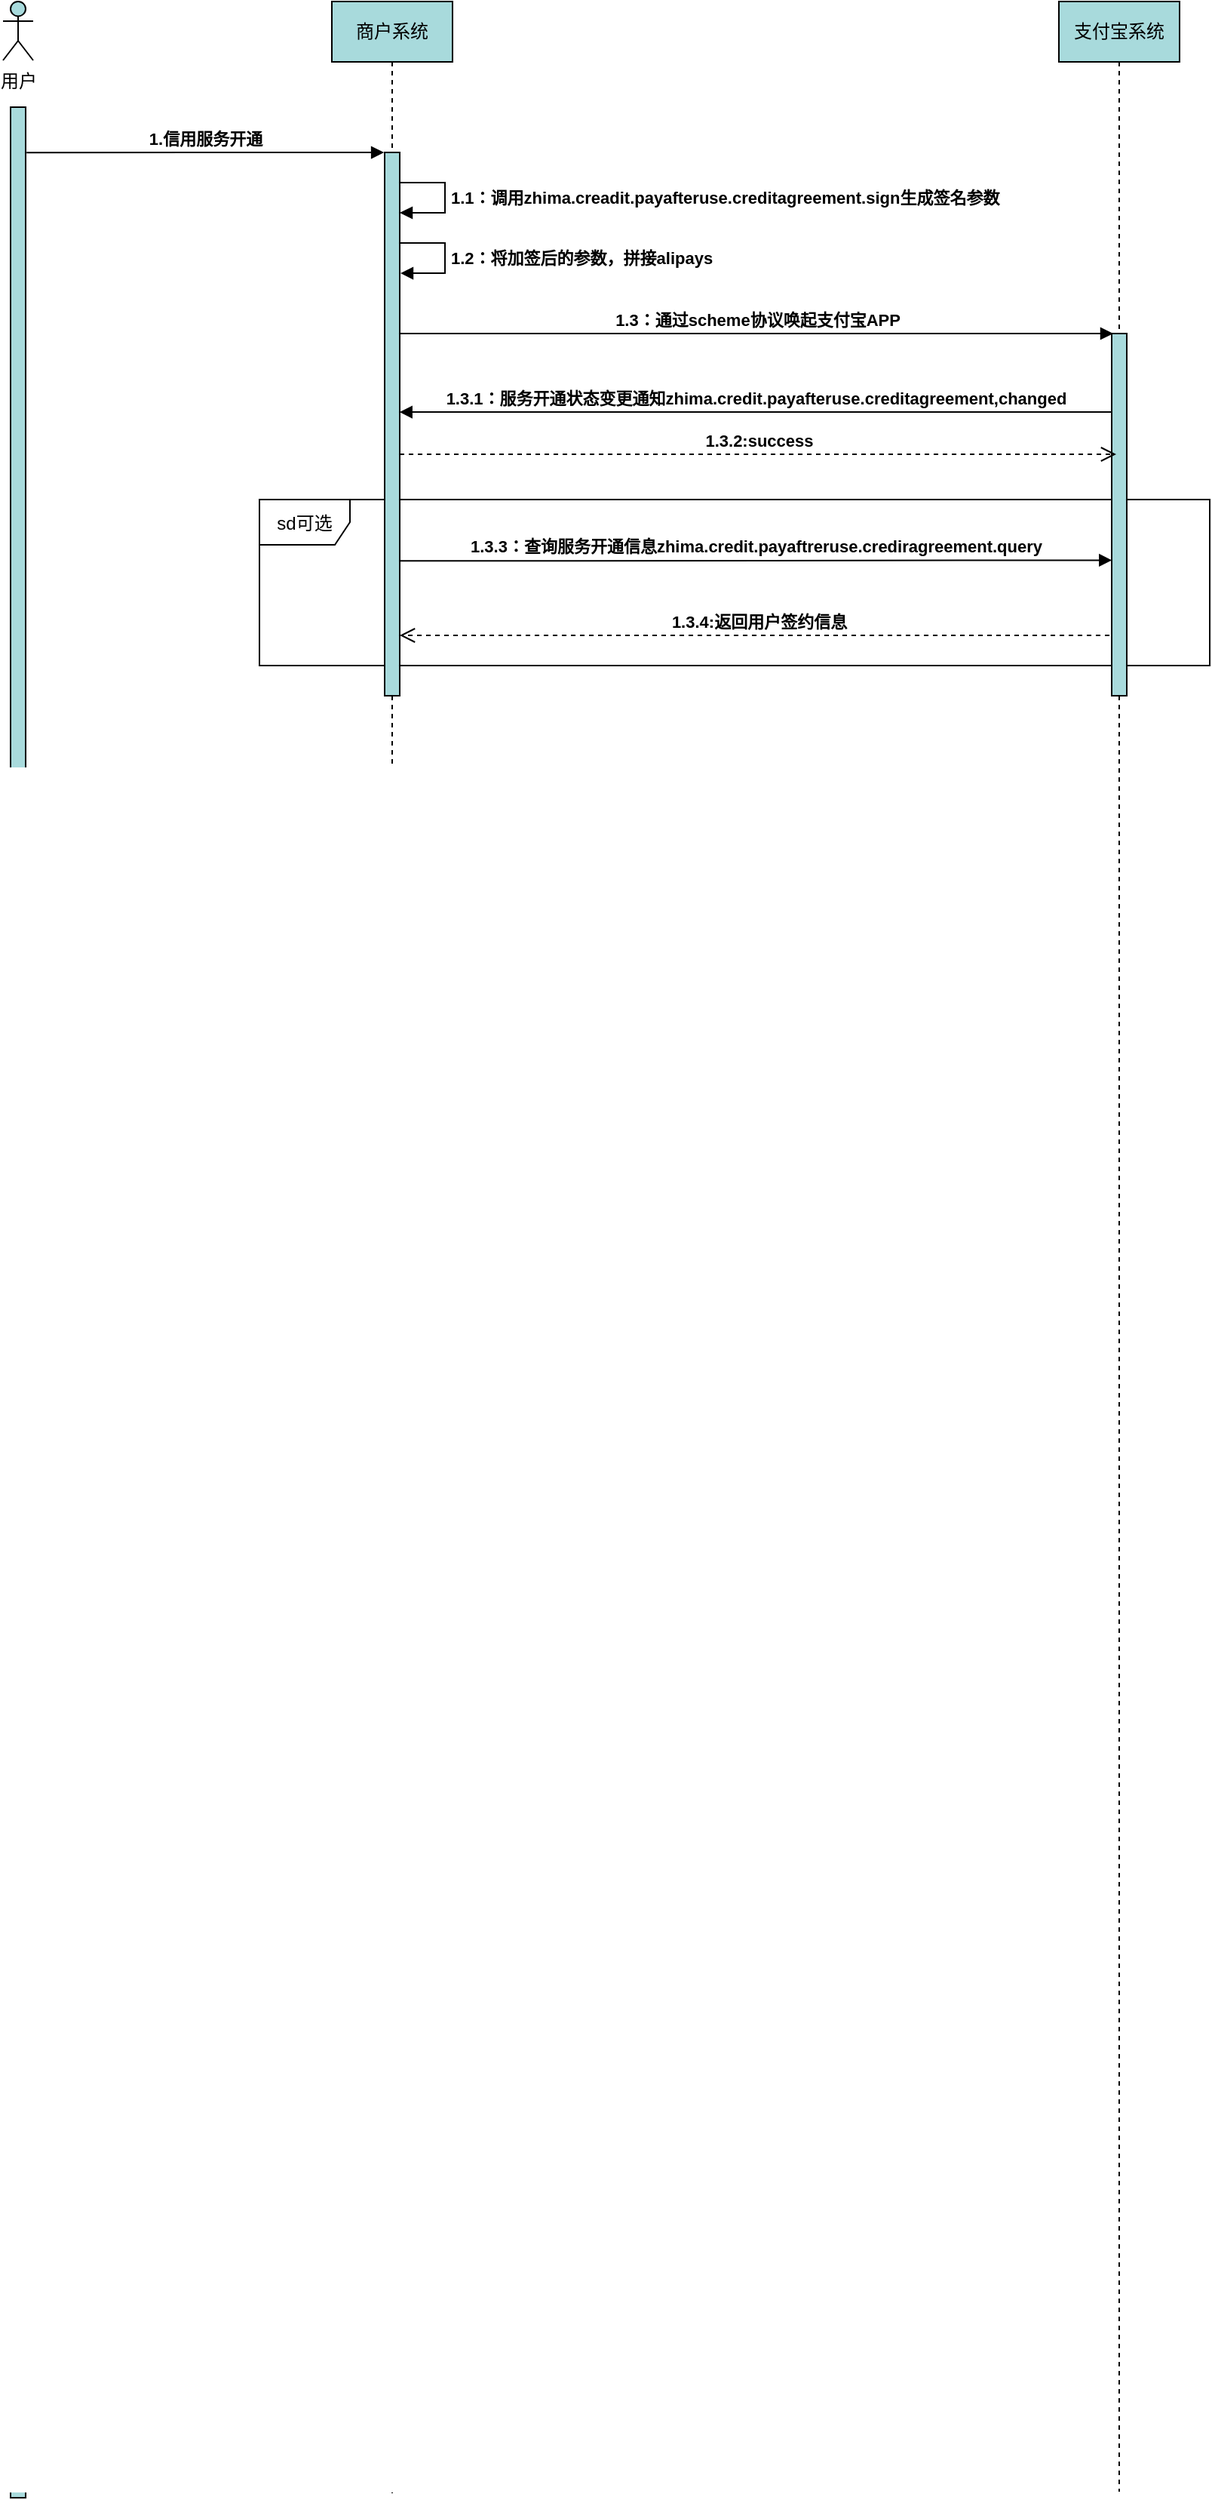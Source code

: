 <mxfile version="15.7.0" type="github">
  <diagram id="NNu7Qqi8fQLkxbBvYigO" name="Page-1">
    <mxGraphModel dx="1038" dy="491" grid="0" gridSize="10" guides="0" tooltips="1" connect="0" arrows="0" fold="1" page="0" pageScale="1" pageWidth="827" pageHeight="1169" background="none" math="0" shadow="0">
      <root>
        <mxCell id="0" />
        <mxCell id="1" parent="0" />
        <mxCell id="yh_d9Q_ebxUex5tZDsZk-33" value="sd可选" style="shape=umlFrame;fillColor=none;strokeColor=default;fontColor=#000000;rounded=0;labelBackgroundColor=none;labelBorderColor=none;" vertex="1" parent="1">
          <mxGeometry x="250" y="370" width="630" height="110" as="geometry" />
        </mxCell>
        <mxCell id="yh_d9Q_ebxUex5tZDsZk-32" value="1.3.4:返回用户签约信息" style="html=1;verticalAlign=bottom;endArrow=open;dashed=1;endSize=8;strokeColor=default;fontColor=#000000;labelBackgroundColor=none;rounded=0;fontStyle=1;" edge="1" parent="1" source="yh_d9Q_ebxUex5tZDsZk-13" target="yh_d9Q_ebxUex5tZDsZk-15">
          <mxGeometry x="0.003" relative="1" as="geometry">
            <mxPoint x="810" y="451" as="sourcePoint" />
            <mxPoint x="340" y="451.3" as="targetPoint" />
            <mxPoint as="offset" />
            <Array as="points">
              <mxPoint x="430" y="460" />
            </Array>
          </mxGeometry>
        </mxCell>
        <mxCell id="yh_d9Q_ebxUex5tZDsZk-1" value="用户" style="shape=umlActor;verticalLabelPosition=bottom;verticalAlign=top;html=1;fillColor=#A8DADC;strokeColor=default;fontColor=#000000;rounded=0;" vertex="1" parent="1">
          <mxGeometry x="80" y="40" width="20" height="39" as="geometry" />
        </mxCell>
        <mxCell id="yh_d9Q_ebxUex5tZDsZk-8" value="" style="whiteSpace=wrap;html=1;fillColor=#A8DADC;strokeColor=default;fontColor=#1D3557;rounded=0;" vertex="1" parent="1">
          <mxGeometry x="85" y="110" width="10" height="1584" as="geometry" />
        </mxCell>
        <mxCell id="yh_d9Q_ebxUex5tZDsZk-11" value="商户系统" style="shape=umlLifeline;perimeter=lifelinePerimeter;whiteSpace=wrap;html=1;container=1;collapsible=0;recursiveResize=0;outlineConnect=0;size=40;fillColor=#A8DADC;strokeColor=default;fontColor=#000000;rounded=0;" vertex="1" parent="1">
          <mxGeometry x="298" y="40" width="80" height="1651" as="geometry" />
        </mxCell>
        <mxCell id="yh_d9Q_ebxUex5tZDsZk-15" value="" style="html=1;points=[];perimeter=orthogonalPerimeter;fillColor=#A8DADC;strokeColor=default;fontColor=#1D3557;rounded=0;" vertex="1" parent="yh_d9Q_ebxUex5tZDsZk-11">
          <mxGeometry x="35" y="100" width="10" height="360" as="geometry" />
        </mxCell>
        <mxCell id="yh_d9Q_ebxUex5tZDsZk-19" value="1.1：调用zhima.creadit.payafteruse.creditagreement.sign生成签名参数" style="edgeStyle=orthogonalEdgeStyle;html=1;align=left;spacingLeft=2;endArrow=block;strokeColor=default;fontColor=default;labelBackgroundColor=none;rounded=0;fontStyle=1;" edge="1" parent="yh_d9Q_ebxUex5tZDsZk-11">
          <mxGeometry relative="1" as="geometry">
            <mxPoint x="45" y="120" as="sourcePoint" />
            <Array as="points">
              <mxPoint x="75" y="120" />
              <mxPoint x="75" y="140" />
              <mxPoint x="45" y="140" />
            </Array>
            <mxPoint x="45" y="140" as="targetPoint" />
          </mxGeometry>
        </mxCell>
        <mxCell id="yh_d9Q_ebxUex5tZDsZk-20" value="1.2：将加签后的参数，拼接alipays" style="edgeStyle=orthogonalEdgeStyle;html=1;align=left;spacingLeft=2;endArrow=block;entryX=1.048;entryY=0.182;entryDx=0;entryDy=0;entryPerimeter=0;strokeColor=default;fontColor=#000000;labelBackgroundColor=none;rounded=0;fontStyle=1;" edge="1" parent="yh_d9Q_ebxUex5tZDsZk-11">
          <mxGeometry relative="1" as="geometry">
            <mxPoint x="45" y="160" as="sourcePoint" />
            <Array as="points">
              <mxPoint x="75" y="160" />
              <mxPoint x="75" y="180" />
            </Array>
            <mxPoint x="45.48" y="180.04" as="targetPoint" />
          </mxGeometry>
        </mxCell>
        <mxCell id="yh_d9Q_ebxUex5tZDsZk-13" value="支付宝系统" style="shape=umlLifeline;perimeter=lifelinePerimeter;whiteSpace=wrap;html=1;container=1;collapsible=0;recursiveResize=0;outlineConnect=0;size=40;fillColor=#A8DADC;strokeColor=default;fontColor=#000000;rounded=0;" vertex="1" parent="1">
          <mxGeometry x="780" y="40" width="80" height="1650" as="geometry" />
        </mxCell>
        <mxCell id="yh_d9Q_ebxUex5tZDsZk-23" value="" style="html=1;points=[];perimeter=orthogonalPerimeter;fillColor=#A8DADC;strokeColor=default;fontColor=#1D3557;rounded=0;" vertex="1" parent="yh_d9Q_ebxUex5tZDsZk-13">
          <mxGeometry x="35" y="220" width="10" height="240" as="geometry" />
        </mxCell>
        <object label="1.信用服务开通" placeholders="1" id="yh_d9Q_ebxUex5tZDsZk-14">
          <mxCell style="html=1;verticalAlign=bottom;endArrow=block;exitX=1.06;exitY=0.019;exitDx=0;exitDy=0;exitPerimeter=0;entryX=-0.045;entryY=0;entryDx=0;entryDy=0;entryPerimeter=0;strokeColor=default;fontColor=#000000;labelBackgroundColor=none;rounded=0;fontStyle=1;" edge="1" parent="1">
            <mxGeometry width="80" relative="1" as="geometry">
              <mxPoint x="95.6" y="140.096" as="sourcePoint" />
              <mxPoint x="332.55" y="140" as="targetPoint" />
              <Array as="points" />
            </mxGeometry>
          </mxCell>
        </object>
        <mxCell id="yh_d9Q_ebxUex5tZDsZk-25" value="1.3：通过scheme协议唤起支付宝APP" style="html=1;verticalAlign=bottom;endArrow=block;strokeColor=default;fontColor=#000000;labelBackgroundColor=none;rounded=0;fontStyle=1;" edge="1" parent="1" source="yh_d9Q_ebxUex5tZDsZk-15">
          <mxGeometry width="80" relative="1" as="geometry">
            <mxPoint x="350" y="260" as="sourcePoint" />
            <mxPoint x="816" y="260" as="targetPoint" />
            <Array as="points">
              <mxPoint x="420" y="260" />
            </Array>
          </mxGeometry>
        </mxCell>
        <mxCell id="yh_d9Q_ebxUex5tZDsZk-28" value="1.3.1：服务开通状态变更通知zhima.credit.payafteruse.creditagreement,changed" style="html=1;verticalAlign=bottom;endArrow=block;entryX=0.984;entryY=0.543;entryDx=0;entryDy=0;entryPerimeter=0;strokeColor=default;fontColor=#000000;labelBackgroundColor=none;rounded=0;fontStyle=1;" edge="1" parent="1">
          <mxGeometry width="80" relative="1" as="geometry">
            <mxPoint x="815" y="312" as="sourcePoint" />
            <mxPoint x="342.84" y="312.05" as="targetPoint" />
            <Array as="points">
              <mxPoint x="705" y="312" />
            </Array>
          </mxGeometry>
        </mxCell>
        <mxCell id="yh_d9Q_ebxUex5tZDsZk-30" value="1.3.2:success" style="html=1;verticalAlign=bottom;endArrow=open;dashed=1;endSize=8;strokeColor=default;fontColor=#000000;labelBackgroundColor=none;rounded=0;fontStyle=1;" edge="1" parent="1">
          <mxGeometry x="0.003" relative="1" as="geometry">
            <mxPoint x="343" y="340" as="sourcePoint" />
            <mxPoint x="818" y="340" as="targetPoint" />
            <mxPoint as="offset" />
          </mxGeometry>
        </mxCell>
        <mxCell id="yh_d9Q_ebxUex5tZDsZk-31" value="1.3.3：查询服务开通信息zhima.credit.payaftreruse.crediragreement.query" style="html=1;verticalAlign=bottom;endArrow=block;entryX=-0.001;entryY=-0.002;entryDx=0;entryDy=0;entryPerimeter=0;strokeColor=default;fontColor=#000000;labelBackgroundColor=none;rounded=0;fontStyle=1;" edge="1" parent="1" source="yh_d9Q_ebxUex5tZDsZk-15">
          <mxGeometry width="80" relative="1" as="geometry">
            <mxPoint x="344" y="410" as="sourcePoint" />
            <mxPoint x="815.16" y="410.19" as="targetPoint" />
            <Array as="points">
              <mxPoint x="420.17" y="410.65" />
            </Array>
          </mxGeometry>
        </mxCell>
      </root>
    </mxGraphModel>
  </diagram>
</mxfile>
